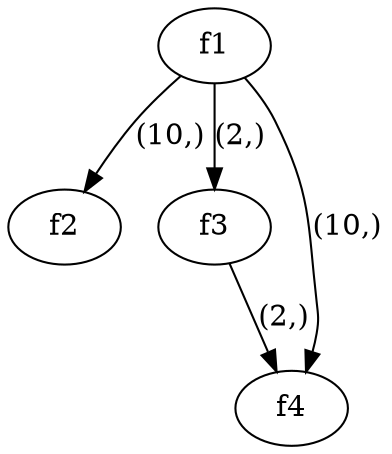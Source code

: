 digraph {
	f1 -> f2 [label="(10,)"]
	f1 -> f3 [label="(2,)"]
	f3 -> f4 [label="(2,)"]
	f1 -> f4 [label="(10,)"]
}
